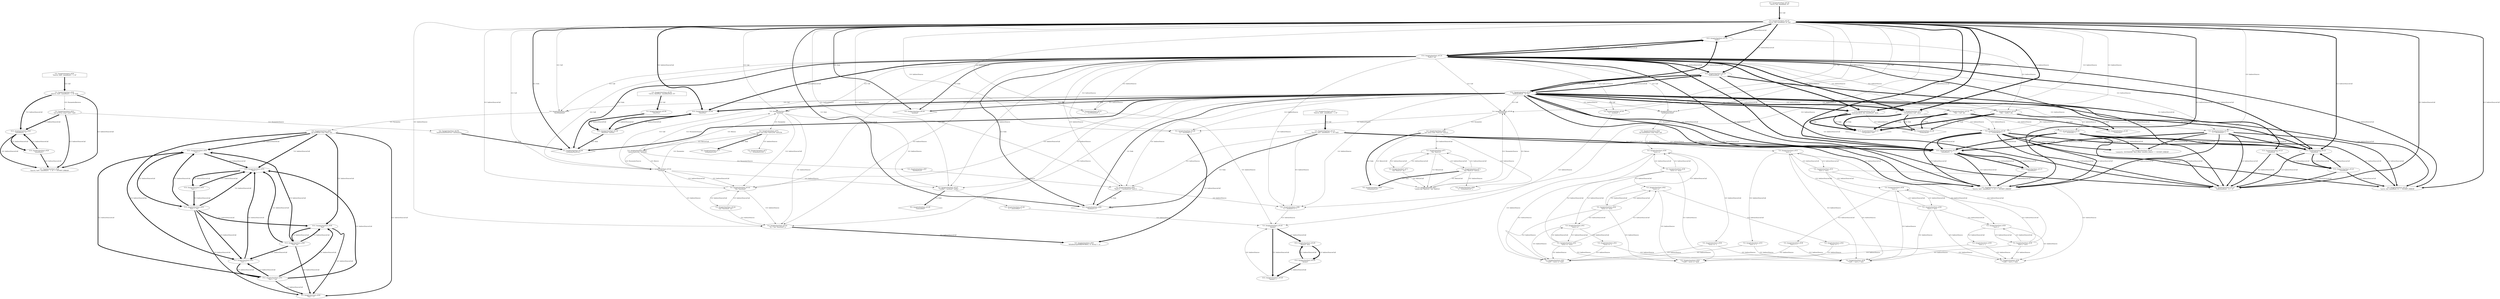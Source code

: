 digraph TaintDot {
	nodesep = 1.5
	ranksep = 1.5
	"5.0: /targets/test/test.c#148 
\"x = atoi(retBuf)\" x" -> "5.0: /targets/test/test.c#145 
\"data[x]\"" [label = "0.0: IndirectSource", penwidth = 1.0]
	"5.0: /targets/test/test.c#36 
\"test2->x\" test2" -> "5.0: /targets/test/test.c#42 
\"* buf4 = test2->z\" buf4" [label = "0.0: IndirectSource", penwidth = 1.0]
	"5.0: /targets/test/test.c#118 
\"recv(s, buf, sizeof(buf), 0)\" buf" -> "9.0: /targets/test/test.c#123 
\"buf[sizeof(buf) - 1] != 0\"" [label = "4.0: IndirectSourceCall", penwidth = 5.0]
	"5.0: /targets/test/test.c#42 
\"test2->z\" z" -> "5.0: /targets/test/test.c#42 
\"* buf4 = test2->z\" buf4" [label = "0.0: IndirectSource", penwidth = 1.0]
	"5.0: /targets/test/test.c#71 
\"(int *)buf123\" int *" -> "5.0: /targets/test/test.c#71 
\"return (int *)buf123;\" (int *)buf123" [label = "0.0: ReturnCall", penwidth = 1.0]
	"5.0: /targets/test/test.c#66 
\"int* test2 (char *buf123)\" buf123" -> "5.0: /targets/test/test.c#71 
\"(int *)buf123\"" [label = "0.0: IndirectSourceCall", penwidth = 1.0]
	"15.0: /targets/test/test.c#123 
\"buf[sizeof(buf) - 1]\" buf" -> "5.0: /targets/test/test.c#88 
\"x = atoi(buf111)\" x" [label = "0.0: IndirectSource", penwidth = 1.0]
	"5.0: /targets/test/test.c#88 
\"x = atoi(buf111)\" x"
	"9.0: /targets/test/test.c#48 
\"*buf != 0\""
	"5.0: /targets/test/test.c#45 
\"int testWhile (char *buf)\" buf" -> "9.0: /targets/test/test.c#48 
\"*buf != 0\"" [label = "4.0: IndirectSourceCall", penwidth = 5.0]
	"5.0: /targets/test/test.c#74 
\"char* test (char *buf1234)\" buf1234" -> "5.0: /targets/test/test.c#77 
\"z = strlen(buf1234)\" z" [label = "0.0: IndirectSource", penwidth = 1.0]
	"5.0: /targets/test/test.c#147 
\"test(buf)\"" -> "5.0: /targets/test/test.c#74 
\"char* test (char *buf1234)\" buf1234" [label = "0.0: Parameter", penwidth = 1.0]
	"15.0: /targets/test/test.c#48 
\"*buf\" buf" -> "10.0: /targets/test/test.c#55 
\"buf++\"" [label = "5.0: IndirectSourceCall", penwidth = 6.0]
	"5.0: /targets/test/test.c#139 
\"z = strlen(abcd)\" z"
	"5.0: /targets/test/test.c#118 
\"recv(s, buf, sizeof(buf), 0)\" buf" -> "5.0: /targets/test/test.c#151 
\"testWhile(buf)\"" [label = "0.0: Call", penwidth = 1.0]
	"5.0: /targets/test/test.c#39 
\"test1.z\" test1" -> "5.0: /targets/test/test.c#38 
\"test1.x\"" [label = "0.0: IndirectSourceCall", penwidth = 1.0]
	"5.0: /targets/test/test.c#118 
\"recv(s, buf, sizeof(buf), 0)\" buf" -> "11.0: /targets/test/test.c#131 
\"strcpy(abcd, buf)\" abcd" [label = "6.0: IndirectSource", penwidth = 7.0]
	"15.0: /targets/test/test.c#48 
\"*buf\" buf"
	"0.0: /targets/test/test.c#118 
\"recv(s, buf, sizeof(buf), 0)\"" [shape = house]
	"5.0: /targets/test/test.c#144 
\"x = atoi(buf)\" x" -> "5.0: /targets/test/test.c#145 
\"data[x]\"" [label = "0.0: IndirectSource", penwidth = 1.0]
	"5.0: /targets/test/test.c#140 
\"z = strlen(abc)\" z" -> "9.0: /targets/test/test.c#123 
\"buf[sizeof(buf) - 1] != 0\"" [label = "4.0: IndirectSourceCall", penwidth = 5.0]
	"15.0: /targets/test/test.c#134 
\"buf[1]\" buf" -> "8.0: /targets/test/test.c#144 
\"atoi(buf)\"" [label = "3.0: Sink", penwidth = 4.0]
	"10.0: /targets/test/test.c#156 
\"&bufTest\""
	"5.0: /targets/test/test.c#118 
\"recv(s, buf, sizeof(buf), 0)\" buf" -> "10.0: /targets/test/test.c#134 
\"buf[1]\"" [label = "5.0: IndirectSourceCall", penwidth = 6.0]
	"5.0: /targets/test/test.c#145 
\"data[x]\""
	"5.0: /targets/test/test.c#39 
\"test1.z\" z" -> "5.0: /targets/test/test.c#42 
\"* buf4 = test2->z\" buf4" [label = "0.0: IndirectSource", penwidth = 1.0]
	"11.0: /targets/test/test.c#129 
\"memcpy(abcd, buf, sizeof(buf))\" abcd"
	"15.0: /targets/test/test.c#115 
\"sizeof(buf1)\"" -> "9.0: /targets/test/test.c#115 
\"frecv(s, buf1, sizeof(buf1) - 1, 0) == SOCKET_ERROR\"" [label = "4.0: IndirectSourceCall", penwidth = 5.0]
	"10.0: /targets/test/test.c#55 
\"*buf++\"" -> "15.0: /targets/test/test.c#55 
\"buf++\"" [label = "5.0: IndirectSourceCall", penwidth = 6.0]
	"10.0: /targets/test/test.c#145 
\"data[x]\" x" -> "5.0: /targets/test/test.c#145 
\"data[x]\"" [label = "0.0: IndirectSource", penwidth = 1.0]
	"5.0: /targets/test/test.c#87 
\"*buf111 = test(buf123)\" buf111" -> "8.0: /targets/test/test.c#88 
\"atoi(buf111)\"" [label = "3.0: Sink", penwidth = 4.0]
	"5.0: /targets/test/test.c#74 
\"char* test (char *buf1234)\" buf1234"
	"5.0: /targets/test/test.c#148 
\"x = atoi(retBuf)\" x"
	"5.0: /targets/test/test.c#42 
\"test2->z\" test2" -> "5.0: /targets/test/test.c#36 
\"test2->x\"" [label = "0.0: IndirectSourceCall", penwidth = 1.0]
	"5.0: /targets/test/test.c#36 
\"test2->x\"" -> "5.0: /targets/test/test.c#36 
\"test2->x\" test2" [label = "0.0: IndirectSourceCall", penwidth = 1.0]
	"5.0: /targets/test/test.c#142 
\"test(buf)\"" -> "5.0: /targets/test/test.c#142 
\"(int *)test(buf)\"" [label = "0.0: IndirectSourceCall", penwidth = 1.0]
	"5.0: /targets/test/test.c#36 
\"test2->x\" test2" -> "5.0: /targets/test/test.c#41 
\"* buf3 = test2->x\" buf3" [label = "0.0: IndirectSource", penwidth = 1.0]
	"5.0: /targets/test/test.c#151 
\"testWhile(buf)\"" -> "5.0: /targets/test/test.c#45 
\"int testWhile (char *buf)\" buf" [label = "0.0: Parameter", penwidth = 1.0]
	"5.0: /targets/test/test.c#41 
\"test2->x\" x" -> "5.0: /targets/test/test.c#38 
\"* buf1 = test1.x\" buf1" [label = "0.0: IndirectSource", penwidth = 1.0]
	"5.0: /targets/test/test.c#134 
\"*abc = buf[1]\" abc" -> "5.0: /targets/test/test.c#140 
\"z = strlen(abc)\" z" [label = "0.0: IndirectSource", penwidth = 1.0]
	"5.0: /targets/test/test.c#156 
\"&bufTest\"" -> "10.0: /targets/test/test.c#156 
\"&bufTest\" bufTest" [label = "5.0: IndirectSourceCall", penwidth = 6.0]
	"5.0: /targets/test/test.c#42 
\"test2->z\" test2" -> "5.0: /targets/test/test.c#42 
\"* buf4 = test2->z\" buf4" [label = "0.0: IndirectSource", penwidth = 1.0]
	"5.0: /targets/test/test.c#36 
\"test2->x\" test2" -> "5.0: /targets/test/test.c#41 
\"test2->x\"" [label = "0.0: IndirectSourceCall", penwidth = 1.0]
	"5.0: /targets/test/test.c#36 
\"test2->x\" x" -> "5.0: /targets/test/test.c#38 
\"* buf1 = test1.x\" buf1" [label = "0.0: IndirectSource", penwidth = 1.0]
	"5.0: /targets/test/test.c#30 
\"int testPointers (char *buf)\" buf"
	"10.0: /targets/test/test.c#123 
\"buf[sizeof(buf) - 1]\"" -> "15.0: /targets/test/test.c#123 
\"sizeof(buf) - 1\"" [label = "5.0: IndirectSourceCall", penwidth = 6.0]
	"15.0: /targets/test/test.c#134 
\"buf[1]\" buf" -> "11.0: /targets/test/test.c#129 
\"memcpy(abcd, buf, sizeof(buf))\" abcd" [label = "6.0: IndirectSource", penwidth = 7.0]
	"5.0: /targets/test/test.c#118 
\"recv(s, buf, sizeof(buf), 0)\" buf" -> "5.0: /targets/test/test.c#153 
\"testPointers(buf)\"" [label = "0.0: Call", penwidth = 1.0]
	"5.0: /targets/test/test.c#66 
\"int* test2 (char *buf123)\" buf123"
	"5.0: /targets/test/test.c#39 
\"test1.z\" test1" -> "5.0: /targets/test/test.c#38 
\"* buf1 = test1.x\" buf1" [label = "0.0: IndirectSource", penwidth = 1.0]
	"5.0: /targets/test/test.c#66 
\"int* test2 (char *buf123)\" buf123" -> "5.0: /targets/test/test.c#69 
\"z = strlen(buf123)\" z" [label = "0.0: IndirectSource", penwidth = 1.0]
	"5.0: /targets/test/test.c#71 
\"return (int *)buf123;\" (int *)buf123" -> "5.0: /targets/test/test.c#149 
\"test2(buf)\"" [label = "0.0: ParameterSource", penwidth = 1.0]
	"5.0: /targets/test/test.c#87 
\"test(buf123)\"" -> "5.0: /targets/test/test.c#87 
\"*buf111 = test(buf123)\" buf111" [label = "0.0: IndirectSource", penwidth = 1.0]
	"10.0: /targets/test/test.c#145 
\"data[x]\" x"
	"5.0: /targets/test/test.c#139 
\"z = strlen(abcd)\" z" -> "10.0: /targets/test/test.c#123 
\"sizeof(buf) - 1\"" [label = "5.0: IndirectSourceCall", penwidth = 6.0]
	"5.0: /targets/test/test.c#26 
\"frecv(s, buf1, sizeof(buf1) - 1, 0)\" buf1" -> "10.0: /targets/test/test.c#26 
\"sizeof(buf1) - 1\"" [label = "5.0: IndirectSourceCall", penwidth = 6.0]
	"5.0: /targets/test/test.c#142 
\"(int *)test(buf)\" int *"
	"5.0: /targets/test/test.c#79 
\"return buf1234;\" buf1234" -> "5.0: /targets/test/test.c#87 
\"test(buf123)\"" [label = "0.0: ParameterSource", penwidth = 1.0]
	"15.0: /targets/test/test.c#123 
\"buf[sizeof(buf) - 1]\" buf" -> "9.0: /targets/test/test.c#160 
\"strlen(bufTestProc)\"" [label = "4.0: Sink", penwidth = 5.0]
	"5.0: /targets/test/test.c#142 
\"*p = (int *)test(buf)\" p"
	"15.0: /targets/test/test.c#55 
\"buf++\""
	"5.0: /targets/test/test.c#42 
\"test2->z\" test2" -> "5.0: /targets/test/test.c#41 
\"* buf3 = test2->x\" buf3" [label = "0.0: IndirectSource", penwidth = 1.0]
	"0.0: /targets/test/test.c#26 
\"frecv(s, buf1, sizeof(buf1) - 1, 0)\"" [shape = house]
	"15.0: /targets/test/test.c#26 
\"sizeof(buf1)\"" -> "9.0: /targets/test/test.c#26 
\"frecv(s, buf1, sizeof(buf1) - 1, 0) == SOCKET_ERROR\"" [label = "4.0: IndirectSourceCall", penwidth = 5.0]
	"9.0: /targets/test/test.c#69 
\"strlen(buf123)\"" [shape = diamond]
	"5.0: /targets/test/test.c#26 
\"frecv(s, buf1, sizeof(buf1) - 1, 0)\" buf1" -> "5.0: /targets/test/test.c#22 
\"int testProc (char* buf1)\" buf1" [label = "0.0: ParameterReverse", penwidth = 1.0]
	"5.0: /targets/test/test.c#22 
\"int testProc (char* buf1)\" buf1" -> "5.0: /targets/test/test.c#159 
\"testProc(bufTestProc)\" bufTestProc" [label = "0.0: ParameterSource", penwidth = 1.0]
	"15.0: /targets/test/test.c#134 
\"buf[1]\" buf" -> "9.0: /targets/test/test.c#118 
\"recv(s, buf, sizeof(buf), 0) == SOCKET_ERROR\"" [label = "4.0: IndirectSourceCall", penwidth = 5.0]
	"15.0: /targets/test/test.c#123 
\"buf[sizeof(buf) - 1]\" buf" -> "10.0: /targets/test/test.c#123 
\"sizeof(buf) - 1\"" [label = "5.0: IndirectSourceCall", penwidth = 6.0]
	"5.0: /targets/test/test.c#38 
\"test1.x\" test1" -> "5.0: /targets/test/test.c#39 
\"* buf2 = test1.z\" buf2" [label = "0.0: IndirectSource", penwidth = 1.0]
	"5.0: /targets/test/test.c#147 
\"*retBuf = test(buf)\" retBuf"
	"5.0: /targets/test/test.c#118 
\"recv(s, buf, sizeof(buf), 0)\" buf" -> "5.0: /targets/test/test.c#147 
\"test(buf)\"" [label = "0.0: Call", penwidth = 1.0]
	"10.0: /targets/test/test.c#145 
\"data[x]\" data" -> "15.0: /targets/test/test.c#145 
\"data[x]\"" [label = "5.0: IndirectSourceCall", penwidth = 6.0]
	"5.0: /targets/test/test.c#87 
\"test(buf123)\""
	"5.0: /targets/test/test.c#41 
\"test2->x\" test2"
	"5.0: /targets/test/test.c#134 
\"*abc = buf[1]\" abc"
	"10.0: /targets/test/test.c#134 
\"buf[1]\"" -> "5.0: /targets/test/test.c#134 
\"*abc = buf[1]\" abc" [label = "0.0: IndirectSource", penwidth = 1.0]
	"10.0: /targets/test/test.c#51 
\"buf++\""
	"5.0: /targets/test/test.c#39 
\"test1.z\" test1" -> "5.0: /targets/test/test.c#39 
\"test1.z\"" [label = "0.0: IndirectSourceCall", penwidth = 1.0]
	"5.0: /targets/test/test.c#140 
\"z = strlen(abc)\" z" -> "10.0: /targets/test/test.c#115 
\"sizeof(buf1) - 1\"" [label = "5.0: IndirectSourceCall", penwidth = 6.0]
	"5.0: /targets/test/test.c#149 
\"test2(buf)\"" -> "5.0: /targets/test/test.c#149 
\"p = test2(buf)\" p" [label = "0.0: IndirectSource", penwidth = 1.0]
	"5.0: /targets/test/test.c#42 
\"test2->z\" test2" -> "5.0: /targets/test/test.c#42 
\"test2->z\"" [label = "0.0: IndirectSourceCall", penwidth = 1.0]
	"5.0: /targets/test/test.c#87 
\"*buf111 = test(buf123)\" buf111"
	"5.0: /targets/test/test.c#41 
\"test2->x\" x" -> "5.0: /targets/test/test.c#41 
\"* buf3 = test2->x\" buf3" [label = "0.0: IndirectSource", penwidth = 1.0]
	"5.0: /targets/test/test.c#30 
\"int testPointers (char *buf)\" buf" -> "5.0: /targets/test/test.c#33 
\"test1.x\"" [label = "0.0: IndirectSource", penwidth = 1.0]
	"5.0: /targets/test/test.c#88 
\"x = atoi(buf111)\" x" -> "5.0: /targets/test/test.c#145 
\"data[x]\"" [label = "0.0: IndirectSource", penwidth = 1.0]
	"5.0: /targets/test/test.c#42 
\"test2->z\""
	"10.0: /targets/test/test.c#51 
\"buf++\"" -> "15.0: /targets/test/test.c#51 
\"buf++\" buf" [label = "5.0: IndirectSourceCall", penwidth = 6.0]
	"5.0: /targets/test/test.c#149 
\"test2(buf)\""
	"5.0: /targets/test/test.c#38 
\"test1.x\""
	"5.0: /targets/test/test.c#33 
\"test1.x\"" -> "5.0: /targets/test/test.c#38 
\"* buf1 = test1.x\" buf1" [label = "0.0: IndirectSource", penwidth = 1.0]
	"5.0: /targets/test/test.c#71 
\"(int *)buf123\"" -> "5.0: /targets/test/test.c#71 
\"(int *)buf123\" buf123" [label = "0.0: IndirectSourceCall", penwidth = 1.0]
	"5.0: /targets/test/test.c#33 
\"test1.x\" test1" -> "5.0: /targets/test/test.c#38 
\"test1.x\"" [label = "0.0: IndirectSourceCall", penwidth = 1.0]
	"5.0: /targets/test/test.c#118 
\"recv(s, buf, sizeof(buf), 0)\" buf" -> "5.0: /targets/test/test.c#87 
\"*buf111 = test(buf123)\" buf111" [label = "0.0: IndirectSource", penwidth = 1.0]
	"5.0: /targets/test/test.c#77 
\"z = strlen(buf1234)\" z"
	"5.0: /targets/test/test.c#71 
\"(int *)buf123\" buf123" -> "9.0: /targets/test/test.c#69 
\"strlen(buf123)\"" [label = "4.0: Sink", penwidth = 5.0]
	"5.0: /targets/test/test.c#36 
\"test2->x\" test2" -> "5.0: /targets/test/test.c#42 
\"test2->z\"" [label = "0.0: IndirectSourceCall", penwidth = 1.0]
	"5.0: /targets/test/test.c#147 
\"test(buf)\"" [shape = plain]
	"5.0: /targets/test/test.c#42 
\"test2->z\" z" -> "5.0: /targets/test/test.c#39 
\"* buf2 = test1.z\" buf2" [label = "0.0: IndirectSource", penwidth = 1.0]
	"10.0: /targets/test/test.c#55 
\"buf++\"" -> "15.0: /targets/test/test.c#55 
\"buf++\" buf" [label = "5.0: IndirectSourceCall", penwidth = 6.0]
	"5.0: /targets/test/test.c#149 
\"test2(buf)\"" -> "5.0: /targets/test/test.c#66 
\"int* test2 (char *buf123)\" buf123" [label = "0.0: Parameter", penwidth = 1.0]
	"15.0: /targets/test/test.c#123 
\"buf[sizeof(buf) - 1]\" buf" -> "8.0: /targets/test/test.c#144 
\"atoi(buf)\"" [label = "3.0: Sink", penwidth = 4.0]
	"5.0: /targets/test/test.c#138 
\"z = fStrlen(buf)\" z" -> "10.0: /targets/test/test.c#115 
\"sizeof(buf1) - 1\"" [label = "5.0: IndirectSourceCall", penwidth = 6.0]
	"0.0: /targets/test/test.c#156 
\"recv(s, &bufTest, sizeof(bufTest), 0)\"" -> "5.0: /targets/test/test.c#156 
\"&bufTest\"" [label = "5.0: Call", penwidth = 6.0]
	"15.0: /targets/test/test.c#55 
\"buf++\" buf" -> "10.0: /targets/test/test.c#48 
\"*buf\"" [label = "5.0: IndirectSourceCall", penwidth = 6.0]
	"5.0: /targets/test/test.c#36 
\"test2->x\" x"
	"5.0: /targets/test/test.c#115 
\"frecv(s, buf1, sizeof(buf1) - 1, 0)\" buf1" -> "5.0: /targets/test/test.c#87 
\"*buf111 = test(buf123)\" buf111" [label = "0.0: IndirectSource", penwidth = 1.0]
	"5.0: /targets/test/test.c#145 
\"data[x]\"" -> "10.0: /targets/test/test.c#145 
\"data[x]\" data" [label = "5.0: IndirectSourceCall", penwidth = 6.0]
	"5.0: /targets/test/test.c#115 
\"frecv(s, buf1, sizeof(buf1) - 1, 0)\" buf1" -> "8.0: /targets/test/test.c#88 
\"atoi(buf111)\"" [label = "3.0: Sink", penwidth = 4.0]
	"15.0: /targets/test/test.c#134 
\"buf[1]\" buf" -> "5.0: /targets/test/test.c#151 
\"testWhile(buf)\"" [label = "0.0: Call", penwidth = 1.0]
	"15.0: /targets/test/test.c#123 
\"sizeof(buf)\"" -> "9.0: /targets/test/test.c#118 
\"recv(s, buf, sizeof(buf), 0) == SOCKET_ERROR\"" [label = "4.0: IndirectSourceCall", penwidth = 5.0]
	"15.0: /targets/test/test.c#55 
\"buf++\" buf"
	"5.0: /targets/test/test.c#142 
\"(int *)test(buf)\"" -> "5.0: /targets/test/test.c#142 
\"(int *)test(buf)\" int *" [label = "0.0: IndirectSourceCall", penwidth = 1.0]
	"5.0: /targets/test/test.c#118 
\"recv(s, buf, sizeof(buf), 0)\" buf" -> "5.0: /targets/test/test.c#88 
\"x = atoi(buf111)\" x" [label = "0.0: IndirectSource", penwidth = 1.0]
	"15.0: /targets/test/test.c#134 
\"buf[1]\" buf"
	"5.0: /targets/test/test.c#132 
\"*abc = buf\" abc" -> "9.0: /targets/test/test.c#139 
\"strlen(abcd)\"" [label = "4.0: Sink", penwidth = 5.0]
	"15.0: /targets/test/test.c#134 
\"buf[1]\" buf" -> "8.0: /targets/test/test.c#88 
\"atoi(buf111)\"" [label = "3.0: Sink", penwidth = 4.0]
	"5.0: /targets/test/test.c#36 
\"test2->x\" x" -> "5.0: /targets/test/test.c#41 
\"* buf3 = test2->x\" buf3" [label = "0.0: IndirectSource", penwidth = 1.0]
	"0.0: /targets/test/test.c#118 
\"recv(s, buf, sizeof(buf), 0)\"" -> "5.0: /targets/test/test.c#118 
\"recv(s, buf, sizeof(buf), 0)\" buf" [label = "5.0: Call", penwidth = 6.0]
	"5.0: /targets/test/test.c#142 
\"test(buf)\"" -> "5.0: /targets/test/test.c#142 
\"*p = (int *)test(buf)\" p" [label = "0.0: IndirectSource", penwidth = 1.0]
	"5.0: /targets/test/test.c#71 
\"(int *)buf123\" int *" -> "5.0: /targets/test/test.c#71 
\"(int *)buf123\"" [label = "0.0: IndirectSourceCall", penwidth = 1.0]
	"10.0: /targets/test/test.c#48 
\"*buf\"" -> "15.0: /targets/test/test.c#48 
\"*buf\" buf" [label = "5.0: IndirectSourceCall", penwidth = 6.0]
	"10.0: /targets/test/test.c#134 
\"buf[1]\"" -> "15.0: /targets/test/test.c#134 
\"buf[1]\" buf" [label = "5.0: IndirectSourceCall", penwidth = 6.0]
	"5.0: /targets/test/test.c#41 
\"* buf3 = test2->x\" buf3"
	"11.0: /targets/test/test.c#129 
\"memcpy(abcd, buf, sizeof(buf))\" abcd" -> "5.0: /targets/test/test.c#139 
\"z = strlen(abcd)\" z" [label = "0.0: IndirectSource", penwidth = 1.0]
	"10.0: /targets/test/test.c#48 
\"*buf\"" -> "9.0: /targets/test/test.c#48 
\"*buf != 0\"" [label = "4.0: IndirectSourceCall", penwidth = 5.0]
	"15.0: /targets/test/test.c#123 
\"sizeof(buf) - 1\"" -> "9.0: /targets/test/test.c#123 
\"buf[sizeof(buf) - 1] != 0\"" [label = "4.0: IndirectSourceCall", penwidth = 5.0]
	"5.0: /targets/test/test.c#151 
\"testWhile(buf)\"" [shape = plain]
	"5.0: /targets/test/test.c#139 
\"z = strlen(abcd)\" z" -> "9.0: /targets/test/test.c#105 
\"connect(s, (SOCKADDR *)&si_other, sizeof(si_other)) == SOCKET_ERROR\"" [label = "4.0: IndirectSourceCall", penwidth = 5.0]
	"15.0: /targets/test/test.c#134 
\"buf[1]\" buf" -> "5.0: /targets/test/test.c#132 
\"*abc = buf\" abc" [label = "0.0: IndirectSource", penwidth = 1.0]
	"5.0: /targets/test/test.c#71 
\"(int *)buf123\""
	"10.0: /targets/test/test.c#48 
\"*buf\""
	"15.0: /targets/test/test.c#123 
\"buf[sizeof(buf) - 1]\" buf" -> "5.0: /targets/test/test.c#151 
\"x = testWhile(buf)\" x" [label = "0.0: IndirectSource", penwidth = 1.0]
	"5.0: /targets/test/test.c#115 
\"frecv(s, buf1, sizeof(buf1) - 1, 0)\" buf1" -> "9.0: /targets/test/test.c#115 
\"frecv(s, buf1, sizeof(buf1) - 1, 0) == SOCKET_ERROR\"" [label = "4.0: IndirectSourceCall", penwidth = 5.0]
	"15.0: /targets/test/test.c#134 
\"buf[1]\" buf" -> "10.0: /targets/test/test.c#134 
\"buf[1]\"" [label = "5.0: IndirectSourceCall", penwidth = 6.0]
	"5.0: /targets/test/test.c#79 
\"return buf1234;\" buf1234" [shape = plain]
	"5.0: /targets/test/test.c#39 
\"test1.z\" z"
	"10.0: /targets/test/test.c#123 
\"sizeof(buf) - 1\""
	"5.0: /targets/test/test.c#118 
\"recv(s, buf, sizeof(buf), 0)\" buf" -> "5.0: /targets/test/test.c#151 
\"x = testWhile(buf)\" x" [label = "0.0: IndirectSource", penwidth = 1.0]
	"11.0: /targets/test/test.c#129 
\"memcpy(abcd, buf, sizeof(buf))\" abcd" -> "11.0: /targets/test/test.c#131 
\"strcpy(abcd, buf)\"" [label = "6.0: Sink", penwidth = 7.0]
	"0.0: /targets/test/test.c#115 
\"frecv(s, buf1, sizeof(buf1) - 1, 0)\"" [shape = house]
	"15.0: /targets/test/test.c#123 
\"buf[sizeof(buf) - 1]\" buf" -> "5.0: /targets/test/test.c#147 
\"test(buf)\"" [label = "0.0: Call", penwidth = 1.0]
	"5.0: /targets/test/test.c#118 
\"recv(s, buf, sizeof(buf), 0)\" buf" -> "5.0: /targets/test/test.c#132 
\"*abc = buf\" abc" [label = "0.0: IndirectSource", penwidth = 1.0]
	"15.0: /targets/test/test.c#48 
\"*buf\" buf" -> "10.0: /targets/test/test.c#55 
\"*buf++\"" [label = "5.0: IndirectSourceCall", penwidth = 6.0]
	"15.0: /targets/test/test.c#115 
\"sizeof(buf1)\""
	"15.0: /targets/test/test.c#123 
\"buf[sizeof(buf) - 1]\" buf" -> "10.0: /targets/test/test.c#156 
\"&bufTest\"" [label = "5.0: IndirectSourceCall", penwidth = 6.0]
	"15.0: /targets/test/test.c#123 
\"buf[sizeof(buf) - 1]\" buf" -> "5.0: /targets/test/test.c#147 
\"*retBuf = test(buf)\" retBuf" [label = "0.0: IndirectSource", penwidth = 1.0]
	"5.0: /targets/test/test.c#41 
\"test2->x\" test2" -> "5.0: /targets/test/test.c#41 
\"* buf3 = test2->x\" buf3" [label = "0.0: IndirectSource", penwidth = 1.0]
	"15.0: /targets/test/test.c#123 
\"buf[sizeof(buf) - 1]\" buf" -> "10.0: /targets/test/test.c#115 
\"sizeof(buf1) - 1\"" [label = "5.0: IndirectSourceCall", penwidth = 6.0]
	"5.0: /targets/test/test.c#38 
\"test1.x\" test1"
	"10.0: /targets/test/test.c#115 
\"sizeof(buf1) - 1\""
	"15.0: /targets/test/test.c#134 
\"buf[1]\" buf" -> "5.0: /targets/test/test.c#147 
\"*retBuf = test(buf)\" retBuf" [label = "0.0: IndirectSource", penwidth = 1.0]
	"15.0: /targets/test/test.c#123 
\"buf[sizeof(buf) - 1]\" buf" -> "11.0: /targets/test/test.c#131 
\"strcpy(abcd, buf)\" abcd" [label = "6.0: IndirectSource", penwidth = 7.0]
	"5.0: /targets/test/test.c#142 
\"(int *)test(buf)\"" -> "5.0: /targets/test/test.c#142 
\"*p = (int *)test(buf)\" p" [label = "0.0: IndirectSource", penwidth = 1.0]
	"15.0: /targets/test/test.c#123 
\"buf[sizeof(buf) - 1]\" buf" -> "9.0: /targets/test/test.c#123 
\"buf[sizeof(buf) - 1] != 0\"" [label = "4.0: IndirectSourceCall", penwidth = 5.0]
	"5.0: /targets/test/test.c#118 
\"recv(s, buf, sizeof(buf), 0)\" buf" -> "5.0: /targets/test/test.c#144 
\"x = atoi(buf)\" x" [label = "0.0: IndirectSource", penwidth = 1.0]
	"15.0: /targets/test/test.c#51 
\"buf++\" buf" -> "10.0: /targets/test/test.c#51 
\"buf++\"" [label = "5.0: IndirectSourceCall", penwidth = 6.0]
	"5.0: /targets/test/test.c#142 
\"test(buf)\""
	"15.0: /targets/test/test.c#134 
\"buf[1]\" buf" -> "5.0: /targets/test/test.c#88 
\"x = atoi(buf111)\" x" [label = "0.0: IndirectSource", penwidth = 1.0]
	"9.0: /targets/test/test.c#77 
\"strlen(buf1234)\"" [shape = diamond]
	"15.0: /targets/test/test.c#26 
\"sizeof(buf1)\"" -> "10.0: /targets/test/test.c#26 
\"sizeof(buf1) - 1\"" [label = "5.0: IndirectSourceCall", penwidth = 6.0]
	"15.0: /targets/test/test.c#134 
\"buf[1]\" buf" -> "10.0: /targets/test/test.c#156 
\"&bufTest\"" [label = "5.0: IndirectSourceCall", penwidth = 6.0]
	"15.0: /targets/test/test.c#134 
\"buf[1]\" buf" -> "5.0: /targets/test/test.c#151 
\"x = testWhile(buf)\" x" [label = "0.0: IndirectSource", penwidth = 1.0]
	"5.0: /targets/test/test.c#33 
\"test1.x\" x" -> "5.0: /targets/test/test.c#38 
\"* buf1 = test1.x\" buf1" [label = "0.0: IndirectSource", penwidth = 1.0]
	"10.0: /targets/test/test.c#55 
\"buf++\"" -> "10.0: /targets/test/test.c#55 
\"*buf++\"" [label = "5.0: IndirectSourceCall", penwidth = 6.0]
	"5.0: /targets/test/test.c#118 
\"recv(s, buf, sizeof(buf), 0)\" buf" -> "10.0: /targets/test/test.c#123 
\"sizeof(buf) - 1\"" [label = "5.0: IndirectSourceCall", penwidth = 6.0]
	"15.0: /targets/test/test.c#51 
\"buf++\" buf" -> "9.0: /targets/test/test.c#48 
\"*buf != 0\"" [label = "4.0: IndirectSourceCall", penwidth = 5.0]
	"15.0: /targets/test/test.c#123 
\"buf[sizeof(buf) - 1]\" buf" -> "5.0: /targets/test/test.c#142 
\"(int *)test(buf)\"" [label = "0.0: IndirectSourceCall", penwidth = 1.0]
	"9.0: /targets/test/test.c#105 
\"connect(s, (SOCKADDR *)&si_other, sizeof(si_other)) == SOCKET_ERROR\""
	"5.0: /targets/test/test.c#22 
\"int testProc (char* buf1)\" buf1" -> "9.0: /targets/test/test.c#26 
\"frecv(s, buf1, sizeof(buf1) - 1, 0) == SOCKET_ERROR\"" [label = "4.0: IndirectSourceCall", penwidth = 5.0]
	"5.0: /targets/test/test.c#134 
\"*abc = buf[1]\" abc" -> "9.0: /targets/test/test.c#139 
\"strlen(abcd)\"" [label = "4.0: Sink", penwidth = 5.0]
	"5.0: /targets/test/test.c#41 
\"test2->x\"" -> "5.0: /targets/test/test.c#41 
\"test2->x\" test2" [label = "0.0: IndirectSourceCall", penwidth = 1.0]
	"15.0: /targets/test/test.c#134 
\"buf[1]\" buf" -> "5.0: /targets/test/test.c#147 
\"test(buf)\"" [label = "0.0: Call", penwidth = 1.0]
	"15.0: /targets/test/test.c#134 
\"buf[1]\" buf" -> "11.0: /targets/test/test.c#131 
\"strcpy(abcd, buf)\" abcd" [label = "6.0: IndirectSource", penwidth = 7.0]
	"5.0: /targets/test/test.c#118 
\"recv(s, buf, sizeof(buf), 0)\" buf" -> "5.0: /targets/test/test.c#149 
\"test2(buf)\"" [label = "0.0: Call", penwidth = 1.0]
	"11.0: /targets/test/test.c#131 
\"strcpy(abcd, buf)\"" [shape = diamond]
	"10.0: /targets/test/test.c#55 
\"buf++\""
	"5.0: /targets/test/test.c#118 
\"recv(s, buf, sizeof(buf), 0)\" buf" -> "10.0: /targets/test/test.c#156 
\"&bufTest\"" [label = "5.0: IndirectSourceCall", penwidth = 6.0]
	"5.0: /targets/test/test.c#42 
\"* buf4 = test2->z\" buf4"
	"10.0: /targets/test/test.c#156 
\"&bufTest\"" -> "10.0: /targets/test/test.c#156 
\"&bufTest\" bufTest" [label = "5.0: IndirectSourceCall", penwidth = 6.0]
	"10.0: /targets/test/test.c#156 
\"&bufTest\" bufTest" -> "9.0: /targets/test/test.c#160 
\"strlen(bufTestProc)\"" [label = "4.0: Sink", penwidth = 5.0]
	"5.0: /targets/test/test.c#38 
\"test1.x\"" -> "5.0: /targets/test/test.c#38 
\"* buf1 = test1.x\" buf1" [label = "0.0: IndirectSource", penwidth = 1.0]
	"5.0: /targets/test/test.c#139 
\"z = strlen(abcd)\" z" -> "9.0: /targets/test/test.c#118 
\"recv(s, buf, sizeof(buf), 0) == SOCKET_ERROR\"" [label = "4.0: IndirectSourceCall", penwidth = 5.0]
	"15.0: /targets/test/test.c#123 
\"buf[sizeof(buf) - 1]\" buf" -> "5.0: /targets/test/test.c#153 
\"testPointers(buf)\"" [label = "0.0: Call", penwidth = 1.0]
	"15.0: /targets/test/test.c#123 
\"buf[sizeof(buf) - 1]\" buf" -> "5.0: /targets/test/test.c#151 
\"testWhile(buf)\"" [label = "0.0: Call", penwidth = 1.0]
	"5.0: /targets/test/test.c#140 
\"z = strlen(abc)\" z" -> "10.0: /targets/test/test.c#123 
\"sizeof(buf) - 1\"" [label = "5.0: IndirectSourceCall", penwidth = 6.0]
	"5.0: /targets/test/test.c#71 
\"(int *)buf123\"" -> "5.0: /targets/test/test.c#71 
\"return (int *)buf123;\" (int *)buf123" [label = "0.0: ReturnCall", penwidth = 1.0]
	"5.0: /targets/test/test.c#41 
\"test2->x\"" -> "5.0: /targets/test/test.c#41 
\"* buf3 = test2->x\" buf3" [label = "0.0: IndirectSource", penwidth = 1.0]
	"5.0: /targets/test/test.c#33 
\"test1.x\"" -> "5.0: /targets/test/test.c#33 
\"test1.x\" x" [label = "0.0: IndirectSourceCall", penwidth = 1.0]
	"15.0: /targets/test/test.c#123 
\"buf[sizeof(buf) - 1]\" buf" -> "10.0: /targets/test/test.c#123 
\"buf[sizeof(buf) - 1]\"" [label = "5.0: IndirectSourceCall", penwidth = 6.0]
	"5.0: /targets/test/test.c#142 
\"test(buf)\"" -> "5.0: /targets/test/test.c#74 
\"char* test (char *buf1234)\" buf1234" [label = "0.0: Parameter", penwidth = 1.0]
	"5.0: /targets/test/test.c#140 
\"z = strlen(abc)\" z" -> "9.0: /targets/test/test.c#115 
\"frecv(s, buf1, sizeof(buf1) - 1, 0) == SOCKET_ERROR\"" [label = "4.0: IndirectSourceCall", penwidth = 5.0]
	"5.0: /targets/test/test.c#132 
\"*abc = buf\" abc" -> "9.0: /targets/test/test.c#140 
\"strlen(abc)\"" [label = "4.0: Sink", penwidth = 5.0]
	"5.0: /targets/test/test.c#33 
\"test1.x\" test1" -> "5.0: /targets/test/test.c#33 
\"test1.x\"" [label = "0.0: IndirectSourceCall", penwidth = 1.0]
	"5.0: /targets/test/test.c#26 
\"frecv(s, buf1, sizeof(buf1) - 1, 0)\" buf1"
	"5.0: /targets/test/test.c#118 
\"recv(s, buf, sizeof(buf), 0)\" buf" -> "8.0: /targets/test/test.c#144 
\"atoi(buf)\"" [label = "3.0: Sink", penwidth = 4.0]
	"10.0: /targets/test/test.c#115 
\"sizeof(buf1) - 1\"" -> "9.0: /targets/test/test.c#115 
\"frecv(s, buf1, sizeof(buf1) - 1, 0) == SOCKET_ERROR\"" [label = "4.0: IndirectSourceCall", penwidth = 5.0]
	"5.0: /targets/test/test.c#118 
\"recv(s, buf, sizeof(buf), 0)\" buf" -> "9.0: /targets/test/test.c#160 
\"strlen(bufTestProc)\"" [label = "4.0: Sink", penwidth = 5.0]
	"5.0: /targets/test/test.c#41 
\"test2->x\" test2" -> "5.0: /targets/test/test.c#41 
\"test2->x\"" [label = "0.0: IndirectSourceCall", penwidth = 1.0]
	"15.0: /targets/test/test.c#145 
\"data[x]\"" -> "10.0: /targets/test/test.c#145 
\"data[x]\" x" [label = "5.0: IndirectSourceCall", penwidth = 6.0]
	"5.0: /targets/test/test.c#39 
\"test1.z\"" -> "5.0: /targets/test/test.c#39 
\"test1.z\" z" [label = "0.0: IndirectSourceCall", penwidth = 1.0]
	"5.0: /targets/test/test.c#38 
\"test1.x\"" -> "5.0: /targets/test/test.c#38 
\"test1.x\" test1" [label = "0.0: IndirectSourceCall", penwidth = 1.0]
	"15.0: /targets/test/test.c#123 
\"buf[sizeof(buf) - 1]\" buf" -> "5.0: /targets/test/test.c#149 
\"p = test2(buf)\" p" [label = "0.0: IndirectSource", penwidth = 1.0]
	"15.0: /targets/test/test.c#123 
\"buf[sizeof(buf) - 1]\" buf" -> "5.0: /targets/test/test.c#142 
\"test(buf)\"" [label = "0.0: Call", penwidth = 1.0]
	"5.0: /targets/test/test.c#33 
\"test1.x\" test1"
	"5.0: /targets/test/test.c#151 
\"x = testWhile(buf)\" x"
	"15.0: /targets/test/test.c#123 
\"buf[sizeof(buf) - 1]\" buf" -> "5.0: /targets/test/test.c#144 
\"x = atoi(buf)\" x" [label = "0.0: IndirectSource", penwidth = 1.0]
	"15.0: /targets/test/test.c#145 
\"data[x]\"" -> "10.0: /targets/test/test.c#145 
\"data[x]\" data" [label = "5.0: IndirectSourceCall", penwidth = 6.0]
	"15.0: /targets/test/test.c#123 
\"buf[sizeof(buf) - 1]\" buf" -> "5.0: /targets/test/test.c#149 
\"test2(buf)\"" [label = "0.0: Call", penwidth = 1.0]
	"5.0: /targets/test/test.c#140 
\"z = strlen(abc)\" z" -> "9.0: /targets/test/test.c#105 
\"connect(s, (SOCKADDR *)&si_other, sizeof(si_other)) == SOCKET_ERROR\"" [label = "4.0: IndirectSourceCall", penwidth = 5.0]
	"5.0: /targets/test/test.c#45 
\"int testWhile (char *buf)\" buf" -> "10.0: /targets/test/test.c#51 
\"buf++\"" [label = "5.0: IndirectSourceCall", penwidth = 6.0]
	"5.0: /targets/test/test.c#147 
\"test(buf)\"" -> "5.0: /targets/test/test.c#142 
\"(int *)test(buf)\"" [label = "0.0: IndirectSourceCall", penwidth = 1.0]
	"5.0: /targets/test/test.c#142 
\"(int *)test(buf)\""
	"5.0: /targets/test/test.c#132 
\"*abc = buf\" abc"
	"9.0: /targets/test/test.c#115 
\"frecv(s, buf1, sizeof(buf1) - 1, 0) == SOCKET_ERROR\""
	"5.0: /targets/test/test.c#118 
\"recv(s, buf, sizeof(buf), 0)\" buf" -> "5.0: /targets/test/test.c#142 
\"test(buf)\"" [label = "0.0: Call", penwidth = 1.0]
	"5.0: /targets/test/test.c#66 
\"int* test2 (char *buf123)\" buf123" -> "5.0: /targets/test/test.c#71 
\"return (int *)buf123;\" (int *)buf123" [label = "0.0: ReturnCall", penwidth = 1.0]
	"10.0: /targets/test/test.c#123 
\"buf[sizeof(buf) - 1]\""
	"5.0: /targets/test/test.c#36 
\"test2->x\"" -> "5.0: /targets/test/test.c#36 
\"test2->x\" x" [label = "0.0: IndirectSourceCall", penwidth = 1.0]
	"10.0: /targets/test/test.c#26 
\"sizeof(buf1) - 1\"" -> "15.0: /targets/test/test.c#26 
\"sizeof(buf1)\"" [label = "5.0: IndirectSourceCall", penwidth = 6.0]
	"5.0: /targets/test/test.c#42 
\"test2->z\"" -> "5.0: /targets/test/test.c#42 
\"* buf4 = test2->z\" buf4" [label = "0.0: IndirectSource", penwidth = 1.0]
	"15.0: /targets/test/test.c#48 
\"*buf\" buf" -> "10.0: /targets/test/test.c#51 
\"buf++\"" [label = "5.0: IndirectSourceCall", penwidth = 6.0]
	"5.0: /targets/test/test.c#22 
\"int testProc (char* buf1)\" buf1" -> "10.0: /targets/test/test.c#26 
\"sizeof(buf1) - 1\"" [label = "5.0: IndirectSourceCall", penwidth = 6.0]
	"11.0: /targets/test/test.c#131 
\"strcpy(abcd, buf)\" abcd"
	"9.0: /targets/test/test.c#140 
\"strlen(abc)\"" [shape = diamond]
	"5.0: /targets/test/test.c#138 
\"z = fStrlen(buf)\" z" -> "9.0: /targets/test/test.c#105 
\"connect(s, (SOCKADDR *)&si_other, sizeof(si_other)) == SOCKET_ERROR\"" [label = "4.0: IndirectSourceCall", penwidth = 5.0]
	"5.0: /targets/test/test.c#42 
\"test2->z\"" -> "5.0: /targets/test/test.c#42 
\"test2->z\" test2" [label = "0.0: IndirectSourceCall", penwidth = 1.0]
	"5.0: /targets/test/test.c#39 
\"test1.z\""
	"5.0: /targets/test/test.c#118 
\"recv(s, buf, sizeof(buf), 0)\" buf" -> "9.0: /targets/test/test.c#115 
\"frecv(s, buf1, sizeof(buf1) - 1, 0) == SOCKET_ERROR\"" [label = "4.0: IndirectSourceCall", penwidth = 5.0]
	"5.0: /targets/test/test.c#118 
\"recv(s, buf, sizeof(buf), 0)\" buf" -> "5.0: /targets/test/test.c#149 
\"p = test2(buf)\" p" [label = "0.0: IndirectSource", penwidth = 1.0]
	"5.0: /targets/test/test.c#79 
\"return buf1234;\" buf1234" -> "5.0: /targets/test/test.c#147 
\"test(buf)\"" [label = "0.0: Return", penwidth = 1.0]
	"15.0: /targets/test/test.c#134 
\"buf[1]\" buf" -> "10.0: /targets/test/test.c#123 
\"buf[sizeof(buf) - 1]\"" [label = "5.0: IndirectSourceCall", penwidth = 6.0]
	"15.0: /targets/test/test.c#123 
\"buf[sizeof(buf) - 1]\" buf" -> "8.0: /targets/test/test.c#88 
\"atoi(buf111)\"" [label = "3.0: Sink", penwidth = 4.0]
	"15.0: /targets/test/test.c#55 
\"buf++\" buf" -> "10.0: /targets/test/test.c#55 
\"*buf++\"" [label = "5.0: IndirectSourceCall", penwidth = 6.0]
	"15.0: /targets/test/test.c#55 
\"buf++\" buf" -> "10.0: /targets/test/test.c#51 
\"buf++\"" [label = "5.0: IndirectSourceCall", penwidth = 6.0]
	"15.0: /targets/test/test.c#55 
\"buf++\" buf" -> "9.0: /targets/test/test.c#48 
\"*buf != 0\"" [label = "4.0: IndirectSourceCall", penwidth = 5.0]
	"5.0: /targets/test/test.c#134 
\"*abc = buf[1]\" abc" -> "9.0: /targets/test/test.c#140 
\"strlen(abc)\"" [label = "4.0: Sink", penwidth = 5.0]
	"15.0: /targets/test/test.c#55 
\"buf++\" buf" -> "10.0: /targets/test/test.c#55 
\"buf++\"" [label = "5.0: IndirectSourceCall", penwidth = 6.0]
	"5.0: /targets/test/test.c#115 
\"frecv(s, buf1, sizeof(buf1) - 1, 0)\" buf1" -> "10.0: /targets/test/test.c#115 
\"sizeof(buf1) - 1\"" [label = "5.0: IndirectSourceCall", penwidth = 6.0]
	"15.0: /targets/test/test.c#123 
\"buf[sizeof(buf) - 1]\" buf" -> "5.0: /targets/test/test.c#132 
\"*abc = buf\" abc" [label = "0.0: IndirectSource", penwidth = 1.0]
	"0.0: /targets/test/test.c#156 
\"recv(s, &bufTest, sizeof(bufTest), 0)\"" [shape = house]
	"15.0: /targets/test/test.c#134 
\"buf[1]\" buf" -> "5.0: /targets/test/test.c#142 
\"(int *)test(buf)\"" [label = "0.0: IndirectSourceCall", penwidth = 1.0]
	"15.0: /targets/test/test.c#134 
\"buf[1]\" buf" -> "5.0: /targets/test/test.c#149 
\"test2(buf)\"" [label = "0.0: Call", penwidth = 1.0]
	"5.0: /targets/test/test.c#118 
\"recv(s, buf, sizeof(buf), 0)\" buf" -> "5.0: /targets/test/test.c#134 
\"*abc = buf[1]\" abc" [label = "0.0: IndirectSource", penwidth = 1.0]
	"15.0: /targets/test/test.c#48 
\"*buf\" buf" -> "9.0: /targets/test/test.c#48 
\"*buf != 0\"" [label = "4.0: IndirectSourceCall", penwidth = 5.0]
	"5.0: /targets/test/test.c#151 
\"x = testWhile(buf)\" x" -> "5.0: /targets/test/test.c#145 
\"data[x]\"" [label = "0.0: IndirectSource", penwidth = 1.0]
	"5.0: /targets/test/test.c#71 
\"(int *)buf123\" buf123"
	"5.0: /targets/test/test.c#36 
\"test2->x\" test2"
	"10.0: /targets/test/test.c#26 
\"sizeof(buf1) - 1\"" -> "9.0: /targets/test/test.c#26 
\"frecv(s, buf1, sizeof(buf1) - 1, 0) == SOCKET_ERROR\"" [label = "4.0: IndirectSourceCall", penwidth = 5.0]
	"5.0: /targets/test/test.c#147 
\"*retBuf = test(buf)\" retBuf" -> "5.0: /targets/test/test.c#148 
\"x = atoi(retBuf)\" x" [label = "0.0: IndirectSource", penwidth = 1.0]
	"5.0: /targets/test/test.c#33 
\"test1.x\"" -> "5.0: /targets/test/test.c#33 
\"test1.x\" test1" [label = "0.0: IndirectSourceCall", penwidth = 1.0]
	"5.0: /targets/test/test.c#45 
\"int testWhile (char *buf)\" buf" -> "10.0: /targets/test/test.c#55 
\"buf++\"" [label = "5.0: IndirectSourceCall", penwidth = 6.0]
	"10.0: /targets/test/test.c#123 
\"sizeof(buf) - 1\"" -> "15.0: /targets/test/test.c#123 
\"sizeof(buf)\"" [label = "5.0: IndirectSourceCall", penwidth = 6.0]
	"5.0: /targets/test/test.c#38 
\"test1.x\" test1" -> "5.0: /targets/test/test.c#38 
\"* buf1 = test1.x\" buf1" [label = "0.0: IndirectSource", penwidth = 1.0]
	"5.0: /targets/test/test.c#22 
\"int testProc (char* buf1)\" buf1"
	"5.0: /targets/test/test.c#30 
\"int testPointers (char *buf)\" buf" -> "5.0: /targets/test/test.c#36 
\"test2->x\"" [label = "0.0: IndirectSource", penwidth = 1.0]
	"15.0: /targets/test/test.c#123 
\"sizeof(buf)\"" -> "10.0: /targets/test/test.c#123 
\"sizeof(buf) - 1\"" [label = "5.0: IndirectSourceCall", penwidth = 6.0]
	"5.0: /targets/test/test.c#118 
\"recv(s, buf, sizeof(buf), 0)\" buf" -> "11.0: /targets/test/test.c#129 
\"memcpy(abcd, buf, sizeof(buf))\" abcd" [label = "6.0: IndirectSource", penwidth = 7.0]
	"5.0: /targets/test/test.c#71 
\"(int *)buf123\" int *"
	"5.0: /targets/test/test.c#38 
\"test1.x\" x" -> "5.0: /targets/test/test.c#41 
\"* buf3 = test2->x\" buf3" [label = "0.0: IndirectSource", penwidth = 1.0]
	"5.0: /targets/test/test.c#38 
\"test1.x\"" -> "5.0: /targets/test/test.c#38 
\"test1.x\" x" [label = "0.0: IndirectSourceCall", penwidth = 1.0]
	"15.0: /targets/test/test.c#134 
\"buf[1]\" buf" -> "5.0: /targets/test/test.c#138 
\"z = fStrlen(buf)\" z" [label = "0.0: IndirectSource", penwidth = 1.0]
	"5.0: /targets/test/test.c#142 
\"test(buf)\"" [shape = plain]
	"5.0: /targets/test/test.c#39 
\"test1.z\" test1"
	"10.0: /targets/test/test.c#115 
\"sizeof(buf1) - 1\"" -> "15.0: /targets/test/test.c#115 
\"sizeof(buf1)\"" [label = "5.0: IndirectSourceCall", penwidth = 6.0]
	"5.0: /targets/test/test.c#33 
\"test1.x\" x" -> "5.0: /targets/test/test.c#41 
\"* buf3 = test2->x\" buf3" [label = "0.0: IndirectSource", penwidth = 1.0]
	"5.0: /targets/test/test.c#79 
\"return buf1234;\" buf1234" -> "5.0: /targets/test/test.c#142 
\"test(buf)\"" [label = "0.0: ParameterSource", penwidth = 1.0]
	"5.0: /targets/test/test.c#71 
\"return (int *)buf123;\" (int *)buf123" [shape = plain]
	"5.0: /targets/test/test.c#145 
\"data[x]\"" -> "10.0: /targets/test/test.c#145 
\"data[x]\" x" [label = "5.0: IndirectSourceCall", penwidth = 6.0]
	"5.0: /targets/test/test.c#132 
\"*abc = buf\" abc" -> "11.0: /targets/test/test.c#131 
\"strcpy(abcd, buf)\"" [label = "6.0: Sink", penwidth = 7.0]
	"5.0: /targets/test/test.c#42 
\"test2->z\" test2"
	"5.0: /targets/test/test.c#79 
\"return buf1234;\" buf1234" -> "5.0: /targets/test/test.c#147 
\"test(buf)\"" [label = "0.0: ParameterSource", penwidth = 1.0]
	"15.0: /targets/test/test.c#123 
\"buf[sizeof(buf) - 1]\" buf" -> "5.0: /targets/test/test.c#134 
\"*abc = buf[1]\" abc" [label = "0.0: IndirectSource", penwidth = 1.0]
	"5.0: /targets/test/test.c#159 
\"testProc(bufTestProc)\" bufTestProc" -> "9.0: /targets/test/test.c#160 
\"strlen(bufTestProc)\"" [label = "4.0: Sink", penwidth = 5.0]
	"5.0: /targets/test/test.c#142 
\"(int *)test(buf)\" int *" -> "5.0: /targets/test/test.c#142 
\"(int *)test(buf)\"" [label = "0.0: IndirectSourceCall", penwidth = 1.0]
	"15.0: /targets/test/test.c#145 
\"data[x]\""
	"5.0: /targets/test/test.c#147 
\"test(buf)\"" -> "5.0: /targets/test/test.c#142 
\"*p = (int *)test(buf)\" p" [label = "0.0: IndirectSource", penwidth = 1.0]
	"10.0: /targets/test/test.c#55 
\"*buf++\""
	"15.0: /targets/test/test.c#134 
\"buf[1]\" buf" -> "9.0: /targets/test/test.c#123 
\"buf[sizeof(buf) - 1] != 0\"" [label = "4.0: IndirectSourceCall", penwidth = 5.0]
	"8.0: /targets/test/test.c#148 
\"atoi(retBuf)\"" [shape = diamond]
	"5.0: /targets/test/test.c#33 
\"test1.x\""
	"15.0: /targets/test/test.c#134 
\"buf[1]\" buf" -> "10.0: /targets/test/test.c#115 
\"sizeof(buf1) - 1\"" [label = "5.0: IndirectSourceCall", penwidth = 6.0]
	"15.0: /targets/test/test.c#123 
\"buf[sizeof(buf) - 1]\" buf" -> "11.0: /targets/test/test.c#129 
\"memcpy(abcd, buf, sizeof(buf))\" abcd" [label = "6.0: IndirectSource", penwidth = 7.0]
	"5.0: /targets/test/test.c#142 
\"(int *)test(buf)\" int *" -> "5.0: /targets/test/test.c#142 
\"*p = (int *)test(buf)\" p" [label = "0.0: IndirectSource", penwidth = 1.0]
	"15.0: /targets/test/test.c#134 
\"buf[1]\" buf" -> "5.0: /targets/test/test.c#134 
\"*abc = buf[1]\" abc" [label = "0.0: IndirectSource", penwidth = 1.0]
	"5.0: /targets/test/test.c#138 
\"z = fStrlen(buf)\" z"
	"5.0: /targets/test/test.c#147 
\"*retBuf = test(buf)\" retBuf" -> "8.0: /targets/test/test.c#148 
\"atoi(retBuf)\"" [label = "3.0: Sink", penwidth = 4.0]
	"0.0: /targets/test/test.c#115 
\"frecv(s, buf1, sizeof(buf1) - 1, 0)\"" -> "5.0: /targets/test/test.c#115 
\"frecv(s, buf1, sizeof(buf1) - 1, 0)\" buf1" [label = "5.0: Call", penwidth = 6.0]
	"5.0: /targets/test/test.c#39 
\"test1.z\" test1" -> "5.0: /targets/test/test.c#39 
\"* buf2 = test1.z\" buf2" [label = "0.0: IndirectSource", penwidth = 1.0]
	"15.0: /targets/test/test.c#51 
\"buf++\" buf" -> "10.0: /targets/test/test.c#55 
\"*buf++\"" [label = "5.0: IndirectSourceCall", penwidth = 6.0]
	"11.0: /targets/test/test.c#131 
\"strcpy(abcd, buf)\" abcd" -> "9.0: /targets/test/test.c#139 
\"strlen(abcd)\"" [label = "4.0: Sink", penwidth = 5.0]
	"5.0: /targets/test/test.c#138 
\"z = fStrlen(buf)\" z" -> "9.0: /targets/test/test.c#118 
\"recv(s, buf, sizeof(buf), 0) == SOCKET_ERROR\"" [label = "4.0: IndirectSourceCall", penwidth = 5.0]
	"15.0: /targets/test/test.c#123 
\"buf[sizeof(buf) - 1]\" buf" -> "5.0: /targets/test/test.c#87 
\"*buf111 = test(buf123)\" buf111" [label = "0.0: IndirectSource", penwidth = 1.0]
	"15.0: /targets/test/test.c#51 
\"buf++\" buf" -> "10.0: /targets/test/test.c#55 
\"buf++\"" [label = "5.0: IndirectSourceCall", penwidth = 6.0]
	"5.0: /targets/test/test.c#69 
\"z = strlen(buf123)\" z"
	"9.0: /targets/test/test.c#139 
\"strlen(abcd)\"" [shape = diamond]
	"15.0: /targets/test/test.c#123 
\"buf[sizeof(buf) - 1]\" buf" -> "9.0: /targets/test/test.c#115 
\"frecv(s, buf1, sizeof(buf1) - 1, 0) == SOCKET_ERROR\"" [label = "4.0: IndirectSourceCall", penwidth = 5.0]
	"10.0: /targets/test/test.c#156 
\"&bufTest\" bufTest"
	"5.0: /targets/test/test.c#118 
\"recv(s, buf, sizeof(buf), 0)\" buf" -> "10.0: /targets/test/test.c#123 
\"buf[sizeof(buf) - 1]\"" [label = "5.0: IndirectSourceCall", penwidth = 6.0]
	"5.0: /targets/test/test.c#118 
\"recv(s, buf, sizeof(buf), 0)\" buf" -> "5.0: /targets/test/test.c#142 
\"*p = (int *)test(buf)\" p" [label = "0.0: IndirectSource", penwidth = 1.0]
	"5.0: /targets/test/test.c#132 
\"*abc = buf\" abc" -> "5.0: /targets/test/test.c#139 
\"z = strlen(abcd)\" z" [label = "0.0: IndirectSource", penwidth = 1.0]
	"5.0: /targets/test/test.c#39 
\"test1.z\"" -> "5.0: /targets/test/test.c#39 
\"test1.z\" test1" [label = "0.0: IndirectSourceCall", penwidth = 1.0]
	"5.0: /targets/test/test.c#36 
\"test2->x\"" -> "5.0: /targets/test/test.c#41 
\"* buf3 = test2->x\" buf3" [label = "0.0: IndirectSource", penwidth = 1.0]
	"5.0: /targets/test/test.c#118 
\"recv(s, buf, sizeof(buf), 0)\" buf" -> "5.0: /targets/test/test.c#147 
\"*retBuf = test(buf)\" retBuf" [label = "0.0: IndirectSource", penwidth = 1.0]
	"15.0: /targets/test/test.c#55 
\"buf++\"" -> "15.0: /targets/test/test.c#55 
\"buf++\" buf" [label = "5.0: IndirectSourceCall", penwidth = 6.0]
	"5.0: /targets/test/test.c#71 
\"return (int *)buf123;\" (int *)buf123" -> "5.0: /targets/test/test.c#149 
\"test2(buf)\"" [label = "0.0: Return", penwidth = 1.0]
	"5.0: /targets/test/test.c#36 
\"test2->x\""
	"5.0: /targets/test/test.c#41 
\"test2->x\" test2" -> "5.0: /targets/test/test.c#42 
\"test2->z\"" [label = "0.0: IndirectSourceCall", penwidth = 1.0]
	"5.0: /targets/test/test.c#87 
\"*buf111 = test(buf123)\" buf111" -> "5.0: /targets/test/test.c#88 
\"x = atoi(buf111)\" x" [label = "0.0: IndirectSource", penwidth = 1.0]
	"15.0: /targets/test/test.c#134 
\"buf[1]\" buf" -> "5.0: /targets/test/test.c#142 
\"test(buf)\"" [label = "0.0: Call", penwidth = 1.0]
	"5.0: /targets/test/test.c#149 
\"p = test2(buf)\" p" -> "9.0: /targets/test/test.c#93 
\"WSAStartup(MAKEWORD(2, 2), &wsa) != 0\"" [label = "4.0: IndirectSourceCall", penwidth = 5.0]
	"5.0: /targets/test/test.c#39 
\"test1.z\" test1" -> "5.0: /targets/test/test.c#33 
\"test1.x\"" [label = "0.0: IndirectSourceCall", penwidth = 1.0]
	"0.0: /targets/test/test.c#26 
\"frecv(s, buf1, sizeof(buf1) - 1, 0)\"" -> "5.0: /targets/test/test.c#26 
\"frecv(s, buf1, sizeof(buf1) - 1, 0)\" buf1" [label = "5.0: Call", penwidth = 6.0]
	"5.0: /targets/test/test.c#71 
\"(int *)buf123\" buf123" -> "5.0: /targets/test/test.c#69 
\"z = strlen(buf123)\" z" [label = "0.0: IndirectSource", penwidth = 1.0]
	"5.0: /targets/test/test.c#38 
\"test1.x\" x"
	"8.0: /targets/test/test.c#88 
\"atoi(buf111)\"" [shape = diamond]
	"5.0: /targets/test/test.c#74 
\"char* test (char *buf1234)\" buf1234" -> "5.0: /targets/test/test.c#79 
\"return buf1234;\" buf1234" [label = "0.0: ReturnCall", penwidth = 1.0]
	"15.0: /targets/test/test.c#134 
\"buf[1]\" buf" -> "9.0: /targets/test/test.c#115 
\"frecv(s, buf1, sizeof(buf1) - 1, 0) == SOCKET_ERROR\"" [label = "4.0: IndirectSourceCall", penwidth = 5.0]
	"5.0: /targets/test/test.c#38 
\"test1.x\" test1" -> "5.0: /targets/test/test.c#39 
\"test1.z\"" [label = "0.0: IndirectSourceCall", penwidth = 1.0]
	"15.0: /targets/test/test.c#123 
\"sizeof(buf)\"" -> "9.0: /targets/test/test.c#123 
\"buf[sizeof(buf) - 1] != 0\"" [label = "4.0: IndirectSourceCall", penwidth = 5.0]
	"10.0: /targets/test/test.c#26 
\"sizeof(buf1) - 1\""
	"15.0: /targets/test/test.c#26 
\"sizeof(buf1)\""
	"15.0: /targets/test/test.c#123 
\"sizeof(buf) - 1\""
	"15.0: /targets/test/test.c#123 
\"sizeof(buf) - 1\"" -> "15.0: /targets/test/test.c#123 
\"sizeof(buf)\"" [label = "5.0: IndirectSourceCall", penwidth = 6.0]
	"5.0: /targets/test/test.c#159 
\"testProc(bufTestProc)\" bufTestProc"
	"5.0: /targets/test/test.c#38 
\"test1.x\" test1" -> "5.0: /targets/test/test.c#38 
\"test1.x\"" [label = "0.0: IndirectSourceCall", penwidth = 1.0]
	"5.0: /targets/test/test.c#42 
\"test2->z\" z"
	"15.0: /targets/test/test.c#51 
\"buf++\" buf" -> "10.0: /targets/test/test.c#48 
\"*buf\"" [label = "5.0: IndirectSourceCall", penwidth = 6.0]
	"5.0: /targets/test/test.c#39 
\"test1.z\"" -> "5.0: /targets/test/test.c#39 
\"* buf2 = test1.z\" buf2" [label = "0.0: IndirectSource", penwidth = 1.0]
	"5.0: /targets/test/test.c#38 
\"* buf1 = test1.x\" buf1"
	"5.0: /targets/test/test.c#118 
\"recv(s, buf, sizeof(buf), 0)\" buf" -> "5.0: /targets/test/test.c#138 
\"z = fStrlen(buf)\" z" [label = "0.0: IndirectSource", penwidth = 1.0]
	"5.0: /targets/test/test.c#38 
\"test1.x\" test1" -> "5.0: /targets/test/test.c#33 
\"test1.x\"" [label = "0.0: IndirectSourceCall", penwidth = 1.0]
	"5.0: /targets/test/test.c#139 
\"z = strlen(abcd)\" z" -> "10.0: /targets/test/test.c#115 
\"sizeof(buf1) - 1\"" [label = "5.0: IndirectSourceCall", penwidth = 6.0]
	"5.0: /targets/test/test.c#118 
\"recv(s, buf, sizeof(buf), 0)\" buf" -> "9.0: /targets/test/test.c#118 
\"recv(s, buf, sizeof(buf), 0) == SOCKET_ERROR\"" [label = "4.0: IndirectSourceCall", penwidth = 5.0]
	"15.0: /targets/test/test.c#134 
\"buf[1]\" buf" -> "10.0: /targets/test/test.c#123 
\"sizeof(buf) - 1\"" [label = "5.0: IndirectSourceCall", penwidth = 6.0]
	"10.0: /targets/test/test.c#156 
\"&bufTest\" bufTest" -> "10.0: /targets/test/test.c#156 
\"&bufTest\"" [label = "5.0: IndirectSourceCall", penwidth = 6.0]
	"15.0: /targets/test/test.c#115 
\"sizeof(buf1)\"" -> "10.0: /targets/test/test.c#115 
\"sizeof(buf1) - 1\"" [label = "5.0: IndirectSourceCall", penwidth = 6.0]
	"5.0: /targets/test/test.c#71 
\"(int *)buf123\"" -> "5.0: /targets/test/test.c#71 
\"(int *)buf123\" int *" [label = "0.0: IndirectSourceCall", penwidth = 1.0]
	"5.0: /targets/test/test.c#118 
\"recv(s, buf, sizeof(buf), 0)\" buf" -> "8.0: /targets/test/test.c#88 
\"atoi(buf111)\"" [label = "3.0: Sink", penwidth = 4.0]
	"15.0: /targets/test/test.c#123 
\"buf[sizeof(buf) - 1]\" buf" -> "10.0: /targets/test/test.c#134 
\"buf[1]\"" [label = "5.0: IndirectSourceCall", penwidth = 6.0]
	"15.0: /targets/test/test.c#123 
\"sizeof(buf)\""
	"15.0: /targets/test/test.c#134 
\"buf[1]\" buf" -> "5.0: /targets/test/test.c#144 
\"x = atoi(buf)\" x" [label = "0.0: IndirectSource", penwidth = 1.0]
	"5.0: /targets/test/test.c#118 
\"recv(s, buf, sizeof(buf), 0)\" buf" -> "5.0: /targets/test/test.c#142 
\"(int *)test(buf)\"" [label = "0.0: IndirectSourceCall", penwidth = 1.0]
	"15.0: /targets/test/test.c#51 
\"buf++\" buf"
	"5.0: /targets/test/test.c#156 
\"&bufTest\""
	"10.0: /targets/test/test.c#134 
\"buf[1]\""
	"5.0: /targets/test/test.c#33 
\"test1.x\" x"
	"5.0: /targets/test/test.c#41 
\"test2->x\""
	"5.0: /targets/test/test.c#41 
\"test2->x\" test2" -> "5.0: /targets/test/test.c#36 
\"test2->x\"" [label = "0.0: IndirectSourceCall", penwidth = 1.0]
	"5.0: /targets/test/test.c#153 
\"testPointers(buf)\"" -> "5.0: /targets/test/test.c#30 
\"int testPointers (char *buf)\" buf" [label = "0.0: Parameter", penwidth = 1.0]
	"5.0: /targets/test/test.c#36 
\"test2->x\" test2" -> "5.0: /targets/test/test.c#36 
\"test2->x\"" [label = "0.0: IndirectSourceCall", penwidth = 1.0]
	"5.0: /targets/test/test.c#134 
\"*abc = buf[1]\" abc" -> "11.0: /targets/test/test.c#131 
\"strcpy(abcd, buf)\"" [label = "6.0: Sink", penwidth = 7.0]
	"5.0: /targets/test/test.c#71 
\"(int *)buf123\" buf123" -> "5.0: /targets/test/test.c#71 
\"return (int *)buf123;\" (int *)buf123" [label = "0.0: ReturnCall", penwidth = 1.0]
	"5.0: /targets/test/test.c#41 
\"test2->x\"" -> "5.0: /targets/test/test.c#41 
\"test2->x\" x" [label = "0.0: IndirectSourceCall", penwidth = 1.0]
	"5.0: /targets/test/test.c#142 
\"*p = (int *)test(buf)\" p" -> "9.0: /targets/test/test.c#93 
\"WSAStartup(MAKEWORD(2, 2), &wsa) != 0\"" [label = "4.0: IndirectSourceCall", penwidth = 5.0]
	"5.0: /targets/test/test.c#134 
\"*abc = buf[1]\" abc" -> "5.0: /targets/test/test.c#139 
\"z = strlen(abcd)\" z" [label = "0.0: IndirectSource", penwidth = 1.0]
	"5.0: /targets/test/test.c#132 
\"*abc = buf\" abc" -> "5.0: /targets/test/test.c#140 
\"z = strlen(abc)\" z" [label = "0.0: IndirectSource", penwidth = 1.0]
	"5.0: /targets/test/test.c#41 
\"test2->x\" x"
	"15.0: /targets/test/test.c#134 
\"buf[1]\" buf" -> "5.0: /targets/test/test.c#149 
\"p = test2(buf)\" p" [label = "0.0: IndirectSource", penwidth = 1.0]
	"5.0: /targets/test/test.c#45 
\"int testWhile (char *buf)\" buf"
	"5.0: /targets/test/test.c#138 
\"z = fStrlen(buf)\" z" -> "10.0: /targets/test/test.c#123 
\"sizeof(buf) - 1\"" [label = "5.0: IndirectSourceCall", penwidth = 6.0]
	"11.0: /targets/test/test.c#129 
\"memcpy(abcd, buf, sizeof(buf))\" abcd" -> "9.0: /targets/test/test.c#139 
\"strlen(abcd)\"" [label = "4.0: Sink", penwidth = 5.0]
	"9.0: /targets/test/test.c#118 
\"recv(s, buf, sizeof(buf), 0) == SOCKET_ERROR\""
	"5.0: /targets/test/test.c#147 
\"test(buf)\""
	"15.0: /targets/test/test.c#123 
\"buf[sizeof(buf) - 1]\" buf" -> "5.0: /targets/test/test.c#138 
\"z = fStrlen(buf)\" z" [label = "0.0: IndirectSource", penwidth = 1.0]
	"5.0: /targets/test/test.c#42 
\"test2->z\"" -> "5.0: /targets/test/test.c#42 
\"test2->z\" z" [label = "0.0: IndirectSourceCall", penwidth = 1.0]
	"5.0: /targets/test/test.c#115 
\"frecv(s, buf1, sizeof(buf1) - 1, 0)\" buf1"
	"5.0: /targets/test/test.c#45 
\"int testWhile (char *buf)\" buf" -> "10.0: /targets/test/test.c#55 
\"*buf++\"" [label = "5.0: IndirectSourceCall", penwidth = 6.0]
	"15.0: /targets/test/test.c#123 
\"buf[sizeof(buf) - 1]\" buf" -> "5.0: /targets/test/test.c#142 
\"*p = (int *)test(buf)\" p" [label = "0.0: IndirectSource", penwidth = 1.0]
	"15.0: /targets/test/test.c#48 
\"*buf\" buf" -> "10.0: /targets/test/test.c#48 
\"*buf\"" [label = "5.0: IndirectSourceCall", penwidth = 6.0]
	"5.0: /targets/test/test.c#142 
\"test(buf)\"" -> "5.0: /targets/test/test.c#147 
\"*retBuf = test(buf)\" retBuf" [label = "0.0: IndirectSource", penwidth = 1.0]
	"5.0: /targets/test/test.c#153 
\"testPointers(buf)\"" [shape = plain]
	"10.0: /targets/test/test.c#123 
\"buf[sizeof(buf) - 1]\"" -> "15.0: /targets/test/test.c#123 
\"buf[sizeof(buf) - 1]\" buf" [label = "5.0: IndirectSourceCall", penwidth = 6.0]
	"5.0: /targets/test/test.c#140 
\"z = strlen(abc)\" z" -> "9.0: /targets/test/test.c#118 
\"recv(s, buf, sizeof(buf), 0) == SOCKET_ERROR\"" [label = "4.0: IndirectSourceCall", penwidth = 5.0]
	"15.0: /targets/test/test.c#134 
\"buf[1]\" buf" -> "5.0: /targets/test/test.c#87 
\"*buf111 = test(buf123)\" buf111" [label = "0.0: IndirectSource", penwidth = 1.0]
	"5.0: /targets/test/test.c#139 
\"z = strlen(abcd)\" z" -> "9.0: /targets/test/test.c#123 
\"buf[sizeof(buf) - 1] != 0\"" [label = "4.0: IndirectSourceCall", penwidth = 5.0]
	"5.0: /targets/test/test.c#118 
\"recv(s, buf, sizeof(buf), 0)\" buf" -> "10.0: /targets/test/test.c#115 
\"sizeof(buf1) - 1\"" [label = "5.0: IndirectSourceCall", penwidth = 6.0]
	"5.0: /targets/test/test.c#41 
\"test2->x\" test2" -> "5.0: /targets/test/test.c#42 
\"* buf4 = test2->z\" buf4" [label = "0.0: IndirectSource", penwidth = 1.0]
	"5.0: /targets/test/test.c#118 
\"recv(s, buf, sizeof(buf), 0)\" buf"
	"8.0: /targets/test/test.c#144 
\"atoi(buf)\"" [shape = diamond]
	"5.0: /targets/test/test.c#42 
\"test2->z\" test2" -> "5.0: /targets/test/test.c#41 
\"test2->x\"" [label = "0.0: IndirectSourceCall", penwidth = 1.0]
	"15.0: /targets/test/test.c#134 
\"buf[1]\" buf" -> "5.0: /targets/test/test.c#153 
\"testPointers(buf)\"" [label = "0.0: Call", penwidth = 1.0]
	"5.0: /targets/test/test.c#149 
\"p = test2(buf)\" p"
	"9.0: /targets/test/test.c#160 
\"strlen(bufTestProc)\"" [shape = diamond]
	"5.0: /targets/test/test.c#26 
\"frecv(s, buf1, sizeof(buf1) - 1, 0)\" buf1" -> "9.0: /targets/test/test.c#26 
\"frecv(s, buf1, sizeof(buf1) - 1, 0) == SOCKET_ERROR\"" [label = "4.0: IndirectSourceCall", penwidth = 5.0]
	"5.0: /targets/test/test.c#33 
\"test1.x\" test1" -> "5.0: /targets/test/test.c#39 
\"* buf2 = test1.z\" buf2" [label = "0.0: IndirectSource", penwidth = 1.0]
	"5.0: /targets/test/test.c#66 
\"int* test2 (char *buf123)\" buf123" -> "9.0: /targets/test/test.c#69 
\"strlen(buf123)\"" [label = "4.0: Sink", penwidth = 5.0]
	"10.0: /targets/test/test.c#51 
\"buf++\"" -> "10.0: /targets/test/test.c#55 
\"*buf++\"" [label = "5.0: IndirectSourceCall", penwidth = 6.0]
	"11.0: /targets/test/test.c#131 
\"strcpy(abcd, buf)\" abcd" -> "11.0: /targets/test/test.c#131 
\"strcpy(abcd, buf)\"" [label = "6.0: Sink", penwidth = 7.0]
	"9.0: /targets/test/test.c#26 
\"frecv(s, buf1, sizeof(buf1) - 1, 0) == SOCKET_ERROR\""
	"5.0: /targets/test/test.c#38 
\"test1.x\" x" -> "5.0: /targets/test/test.c#38 
\"* buf1 = test1.x\" buf1" [label = "0.0: IndirectSource", penwidth = 1.0]
	"5.0: /targets/test/test.c#147 
\"test(buf)\"" -> "5.0: /targets/test/test.c#147 
\"*retBuf = test(buf)\" retBuf" [label = "0.0: IndirectSource", penwidth = 1.0]
	"5.0: /targets/test/test.c#139 
\"z = strlen(abcd)\" z" -> "9.0: /targets/test/test.c#115 
\"frecv(s, buf1, sizeof(buf1) - 1, 0) == SOCKET_ERROR\"" [label = "4.0: IndirectSourceCall", penwidth = 5.0]
	"5.0: /targets/test/test.c#142 
\"(int *)test(buf)\"" -> "5.0: /targets/test/test.c#142 
\"test(buf)\"" [label = "0.0: IndirectSourceCall", penwidth = 1.0]
	"5.0: /targets/test/test.c#45 
\"int testWhile (char *buf)\" buf" -> "10.0: /targets/test/test.c#48 
\"*buf\"" [label = "5.0: IndirectSourceCall", penwidth = 6.0]
	"5.0: /targets/test/test.c#115 
\"frecv(s, buf1, sizeof(buf1) - 1, 0)\" buf1" -> "5.0: /targets/test/test.c#88 
\"x = atoi(buf111)\" x" [label = "0.0: IndirectSource", penwidth = 1.0]
	"15.0: /targets/test/test.c#134 
\"buf[1]\" buf" -> "5.0: /targets/test/test.c#142 
\"*p = (int *)test(buf)\" p" [label = "0.0: IndirectSource", penwidth = 1.0]
	"5.0: /targets/test/test.c#138 
\"z = fStrlen(buf)\" z" -> "9.0: /targets/test/test.c#123 
\"buf[sizeof(buf) - 1] != 0\"" [label = "4.0: IndirectSourceCall", penwidth = 5.0]
	"5.0: /targets/test/test.c#74 
\"char* test (char *buf1234)\" buf1234" -> "9.0: /targets/test/test.c#77 
\"strlen(buf1234)\"" [label = "4.0: Sink", penwidth = 5.0]
	"5.0: /targets/test/test.c#149 
\"test2(buf)\"" [shape = plain]
	"5.0: /targets/test/test.c#140 
\"z = strlen(abc)\" z"
	"10.0: /targets/test/test.c#123 
\"buf[sizeof(buf) - 1]\"" -> "9.0: /targets/test/test.c#123 
\"buf[sizeof(buf) - 1] != 0\"" [label = "4.0: IndirectSourceCall", penwidth = 5.0]
	"15.0: /targets/test/test.c#55 
\"buf++\"" -> "10.0: /targets/test/test.c#55 
\"*buf++\"" [label = "5.0: IndirectSourceCall", penwidth = 6.0]
	"5.0: /targets/test/test.c#79 
\"return buf1234;\" buf1234" -> "5.0: /targets/test/test.c#142 
\"test(buf)\"" [label = "0.0: Return", penwidth = 1.0]
	"5.0: /targets/test/test.c#138 
\"z = fStrlen(buf)\" z" -> "9.0: /targets/test/test.c#115 
\"frecv(s, buf1, sizeof(buf1) - 1, 0) == SOCKET_ERROR\"" [label = "4.0: IndirectSourceCall", penwidth = 5.0]
	"11.0: /targets/test/test.c#131 
\"strcpy(abcd, buf)\" abcd" -> "5.0: /targets/test/test.c#139 
\"z = strlen(abcd)\" z" [label = "0.0: IndirectSource", penwidth = 1.0]
	"15.0: /targets/test/test.c#134 
\"buf[1]\" buf" -> "9.0: /targets/test/test.c#160 
\"strlen(bufTestProc)\"" [label = "4.0: Sink", penwidth = 5.0]
	"15.0: /targets/test/test.c#123 
\"buf[sizeof(buf) - 1]\" buf"
	"15.0: /targets/test/test.c#123 
\"buf[sizeof(buf) - 1]\" buf" -> "9.0: /targets/test/test.c#118 
\"recv(s, buf, sizeof(buf), 0) == SOCKET_ERROR\"" [label = "4.0: IndirectSourceCall", penwidth = 5.0]
	"10.0: /targets/test/test.c#123 
\"sizeof(buf) - 1\"" -> "9.0: /targets/test/test.c#123 
\"buf[sizeof(buf) - 1] != 0\"" [label = "4.0: IndirectSourceCall", penwidth = 5.0]
	"5.0: /targets/test/test.c#39 
\"* buf2 = test1.z\" buf2"
	"5.0: /targets/test/test.c#144 
\"x = atoi(buf)\" x"
	"10.0: /targets/test/test.c#145 
\"data[x]\" data"
	"9.0: /targets/test/test.c#93 
\"WSAStartup(MAKEWORD(2, 2), &wsa) != 0\""
	"5.0: /targets/test/test.c#71 
\"(int *)buf123\" buf123" -> "5.0: /targets/test/test.c#71 
\"(int *)buf123\"" [label = "0.0: IndirectSourceCall", penwidth = 1.0]
	"5.0: /targets/test/test.c#33 
\"test1.x\" test1" -> "5.0: /targets/test/test.c#38 
\"* buf1 = test1.x\" buf1" [label = "0.0: IndirectSource", penwidth = 1.0]
	"9.0: /targets/test/test.c#123 
\"buf[sizeof(buf) - 1] != 0\""
	"5.0: /targets/test/test.c#39 
\"test1.z\" z" -> "5.0: /targets/test/test.c#39 
\"* buf2 = test1.z\" buf2" [label = "0.0: IndirectSource", penwidth = 1.0]
	"5.0: /targets/test/test.c#33 
\"test1.x\" test1" -> "5.0: /targets/test/test.c#39 
\"test1.z\"" [label = "0.0: IndirectSourceCall", penwidth = 1.0]
}